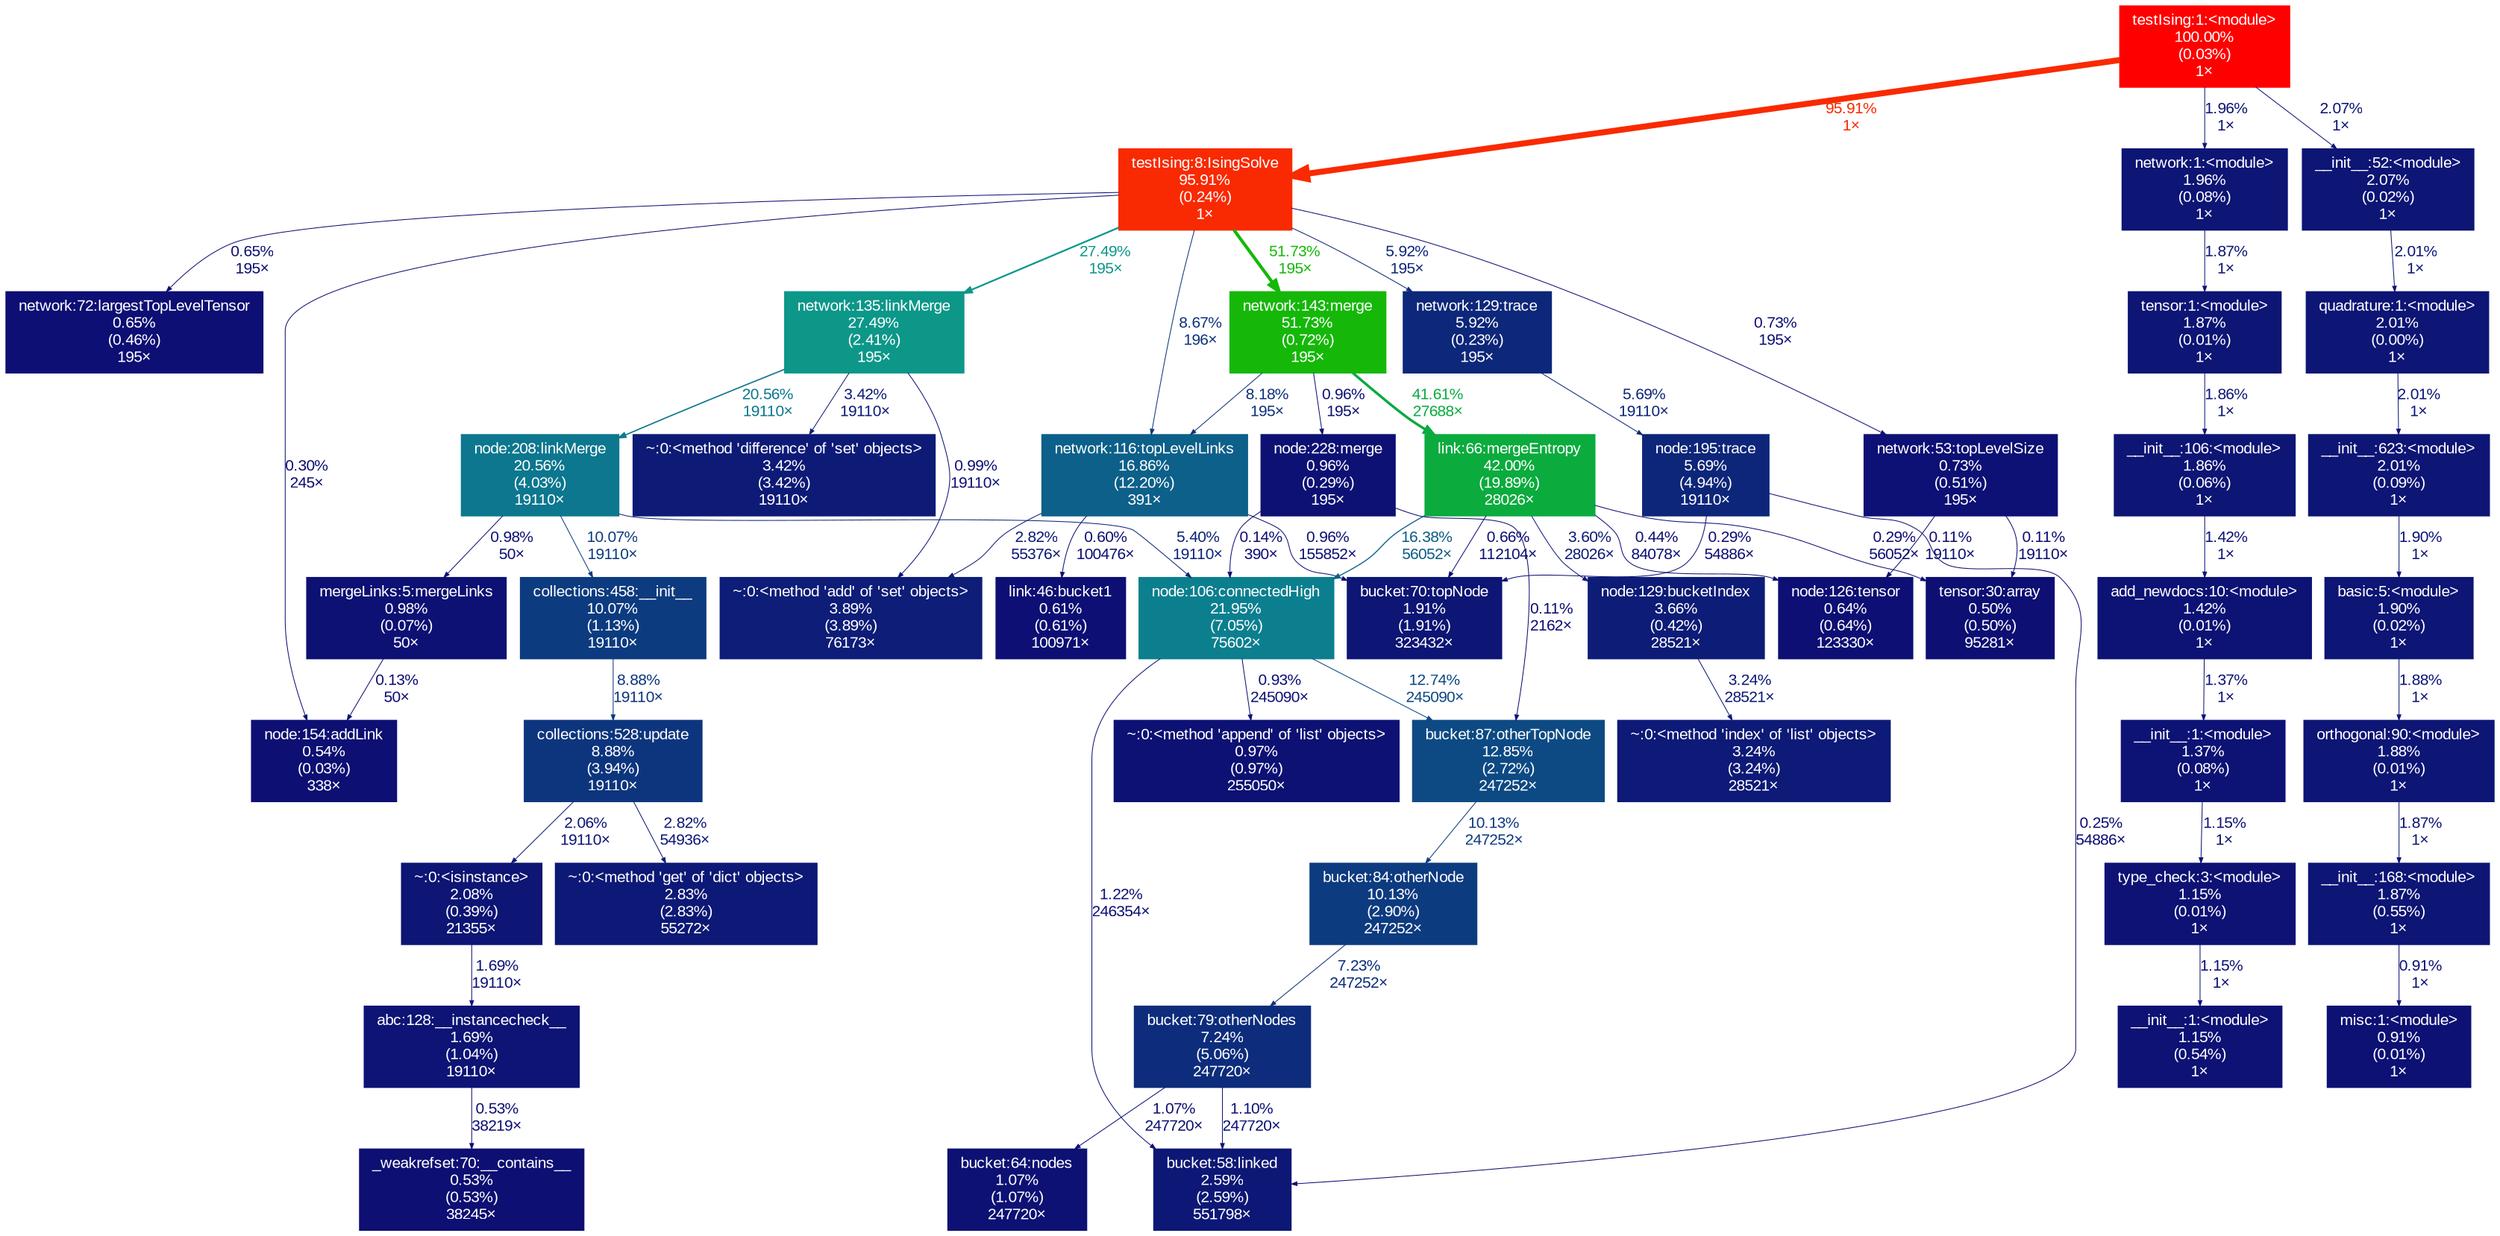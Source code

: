 digraph {
	graph [fontname=Arial, nodesep=0.125, ranksep=0.25];
	node [fontcolor=white, fontname=Arial, height=0, shape=box, style=filled, width=0];
	edge [fontname=Arial];
	5 [color="#f92a01", fontcolor="#ffffff", fontsize="10.00", label="testIsing:8:IsingSolve\n95.91%\n(0.24%)\n1×", tooltip="testIsing.py"];
	5 -> 20 [arrowsize="0.35", color="#0d0e73", fontcolor="#0d0e73", fontsize="10.00", label="0.30%\n245×", labeldistance="0.50", penwidth="0.50"];
	5 -> 123 [arrowsize="0.72", color="#15b809", fontcolor="#15b809", fontsize="10.00", label="51.73%\n195×", labeldistance="2.07", penwidth="2.07"];
	5 -> 129 [arrowsize="0.35", color="#0d277a", fontcolor="#0d277a", fontsize="10.00", label="5.92%\n195×", labeldistance="0.50", penwidth="0.50"];
	5 -> 158 [arrowsize="0.35", color="#0d0f74", fontcolor="#0d0f74", fontsize="10.00", label="0.65%\n195×", labeldistance="0.50", penwidth="0.50"];
	5 -> 160 [arrowsize="0.35", color="#0d1074", fontcolor="#0d1074", fontsize="10.00", label="0.73%\n195×", labeldistance="0.50", penwidth="0.50"];
	5 -> 174 [arrowsize="0.35", color="#0d347e", fontcolor="#0d347e", fontsize="10.00", label="8.67%\n196×", labeldistance="0.50", penwidth="0.50"];
	5 -> 483 [arrowsize="0.52", color="#0c9789", fontcolor="#0c9789", fontsize="10.00", label="27.49%\n195×", labeldistance="1.10", penwidth="1.10"];
	17 [color="#0d1876", fontcolor="#ffffff", fontsize="10.00", label="bucket:58:linked\n2.59%\n(2.59%)\n551798×", tooltip="../TensorNetwork/bucket.py"];
	18 [color="#0c7f8f", fontcolor="#ffffff", fontsize="10.00", label="node:106:connectedHigh\n21.95%\n(7.05%)\n75602×", tooltip="../TensorNetwork/node.py"];
	18 -> 17 [arrowsize="0.35", color="#0d1274", fontcolor="#0d1274", fontsize="10.00", label="1.22%\n246354×", labeldistance="0.50", penwidth="0.50"];
	18 -> 521 [arrowsize="0.35", color="#0d1174", fontcolor="#0d1174", fontsize="10.00", label="0.93%\n245090×", labeldistance="0.50", penwidth="0.50"];
	18 -> 733 [arrowsize="0.36", color="#0d4983", fontcolor="#0d4983", fontsize="10.00", label="12.74%\n245090×", labeldistance="0.51", penwidth="0.51"];
	19 [color="#0d267a", fontcolor="#ffffff", fontsize="10.00", label="node:195:trace\n5.69%\n(4.94%)\n19110×", tooltip="../TensorNetwork/node.py"];
	19 -> 17 [arrowsize="0.35", color="#0d0e73", fontcolor="#0d0e73", fontsize="10.00", label="0.25%\n54886×", labeldistance="0.50", penwidth="0.50"];
	19 -> 546 [arrowsize="0.35", color="#0d0e73", fontcolor="#0d0e73", fontsize="10.00", label="0.29%\n54886×", labeldistance="0.50", penwidth="0.50"];
	20 [color="#0d0f73", fontcolor="#ffffff", fontsize="10.00", label="node:154:addLink\n0.54%\n(0.03%)\n338×", tooltip="../TensorNetwork/node.py"];
	21 [color="#0d1174", fontcolor="#ffffff", fontsize="10.00", label="node:228:merge\n0.96%\n(0.29%)\n195×", tooltip="../TensorNetwork/node.py"];
	21 -> 18 [arrowsize="0.35", color="#0d0d73", fontcolor="#0d0d73", fontsize="10.00", label="0.14%\n390×", labeldistance="0.50", penwidth="0.50"];
	21 -> 733 [arrowsize="0.35", color="#0d0d73", fontcolor="#0d0d73", fontsize="10.00", label="0.11%\n2162×", labeldistance="0.50", penwidth="0.50"];
	22 [color="#0d2d7c", fontcolor="#ffffff", fontsize="10.00", label="bucket:79:otherNodes\n7.24%\n(5.06%)\n247720×", tooltip="../TensorNetwork/bucket.py"];
	22 -> 17 [arrowsize="0.35", color="#0d1174", fontcolor="#0d1174", fontsize="10.00", label="1.10%\n247720×", labeldistance="0.50", penwidth="0.50"];
	22 -> 639 [arrowsize="0.35", color="#0d1174", fontcolor="#0d1174", fontsize="10.00", label="1.07%\n247720×", labeldistance="0.50", penwidth="0.50"];
	44 [color="#0d1274", fontcolor="#ffffff", fontsize="10.00", label="__init__:1:<module>\n1.15%\n(0.54%)\n1×", tooltip="/usr/local/lib/python2.7/site-packages/numpy/core/__init__.py"];
	46 [color="#0d1275", fontcolor="#ffffff", fontsize="10.00", label="__init__:1:<module>\n1.37%\n(0.08%)\n1×", tooltip="/usr/local/lib/python2.7/site-packages/numpy/lib/__init__.py"];
	46 -> 467 [arrowsize="0.35", color="#0d1274", fontcolor="#0d1274", fontsize="10.00", label="1.15%\n1×", labeldistance="0.50", penwidth="0.50"];
	47 [color="#0d1375", fontcolor="#ffffff", fontsize="10.00", label="add_newdocs:10:<module>\n1.42%\n(0.01%)\n1×", tooltip="/usr/local/lib/python2.7/site-packages/numpy/add_newdocs.py"];
	47 -> 46 [arrowsize="0.35", color="#0d1275", fontcolor="#0d1275", fontsize="10.00", label="1.37%\n1×", labeldistance="0.50", penwidth="0.50"];
	53 [color="#0d1575", fontcolor="#ffffff", fontsize="10.00", label="__init__:168:<module>\n1.87%\n(0.55%)\n1×", tooltip="/usr/local/lib/python2.7/site-packages/scipy/linalg/__init__.py"];
	53 -> 573 [arrowsize="0.35", color="#0d1174", fontcolor="#0d1174", fontsize="10.00", label="0.91%\n1×", labeldistance="0.50", penwidth="0.50"];
	67 [color="#0d1575", fontcolor="#ffffff", fontsize="10.00", label="network:1:<module>\n1.96%\n(0.08%)\n1×", tooltip="../TensorNetwork/network.py"];
	67 -> 116 [arrowsize="0.35", color="#0d1575", fontcolor="#0d1575", fontsize="10.00", label="1.87%\n1×", labeldistance="0.50", penwidth="0.50"];
	116 [color="#0d1575", fontcolor="#ffffff", fontsize="10.00", label="tensor:1:<module>\n1.87%\n(0.01%)\n1×", tooltip="../TensorNetwork/tensor.py"];
	116 -> 189 [arrowsize="0.35", color="#0d1575", fontcolor="#0d1575", fontsize="10.00", label="1.86%\n1×", labeldistance="0.50", penwidth="0.50"];
	122 [color="#0bab3e", fontcolor="#ffffff", fontsize="10.00", label="link:66:mergeEntropy\n42.00%\n(19.89%)\n28026×", tooltip="../TensorNetwork/link.py"];
	122 -> 18 [arrowsize="0.40", color="#0c5d88", fontcolor="#0c5d88", fontsize="10.00", label="16.38%\n56052×", labeldistance="0.66", penwidth="0.66"];
	122 -> 157 [arrowsize="0.35", color="#0d0e73", fontcolor="#0d0e73", fontsize="10.00", label="0.29%\n56052×", labeldistance="0.50", penwidth="0.50"];
	122 -> 546 [arrowsize="0.35", color="#0d0f74", fontcolor="#0d0f74", fontsize="10.00", label="0.66%\n112104×", labeldistance="0.50", penwidth="0.50"];
	122 -> 647 [arrowsize="0.35", color="#0d0f73", fontcolor="#0d0f73", fontsize="10.00", label="0.44%\n84078×", labeldistance="0.50", penwidth="0.50"];
	122 -> 706 [arrowsize="0.35", color="#0d1c77", fontcolor="#0d1c77", fontsize="10.00", label="3.60%\n28026×", labeldistance="0.50", penwidth="0.50"];
	123 [color="#15b809", fontcolor="#ffffff", fontsize="10.00", label="network:143:merge\n51.73%\n(0.72%)\n195×", tooltip="../TensorNetwork/network.py"];
	123 -> 21 [arrowsize="0.35", color="#0d1174", fontcolor="#0d1174", fontsize="10.00", label="0.96%\n195×", labeldistance="0.50", penwidth="0.50"];
	123 -> 122 [arrowsize="0.65", color="#0baa40", fontcolor="#0baa40", fontsize="10.00", label="41.61%\n27688×", labeldistance="1.66", penwidth="1.66"];
	123 -> 174 [arrowsize="0.35", color="#0d327d", fontcolor="#0d327d", fontsize="10.00", label="8.18%\n195×", labeldistance="0.50", penwidth="0.50"];
	127 [color="#ff0000", fontcolor="#ffffff", fontsize="10.00", label="testIsing:1:<module>\n100.00%\n(0.03%)\n1×", tooltip="testIsing.py"];
	127 -> 5 [arrowsize="0.98", color="#f92a01", fontcolor="#f92a01", fontsize="10.00", label="95.91%\n1×", labeldistance="3.84", penwidth="3.84"];
	127 -> 67 [arrowsize="0.35", color="#0d1575", fontcolor="#0d1575", fontsize="10.00", label="1.96%\n1×", labeldistance="0.50", penwidth="0.50"];
	127 -> 278 [arrowsize="0.35", color="#0d1575", fontcolor="#0d1575", fontsize="10.00", label="2.07%\n1×", labeldistance="0.50", penwidth="0.50"];
	129 [color="#0d277a", fontcolor="#ffffff", fontsize="10.00", label="network:129:trace\n5.92%\n(0.23%)\n195×", tooltip="../TensorNetwork/network.py"];
	129 -> 19 [arrowsize="0.35", color="#0d267a", fontcolor="#0d267a", fontsize="10.00", label="5.69%\n19110×", labeldistance="0.50", penwidth="0.50"];
	130 [color="#0d1475", fontcolor="#ffffff", fontsize="10.00", label="abc:128:__instancecheck__\n1.69%\n(1.04%)\n19110×", tooltip="/usr/local/Cellar/python/2.7.12/Frameworks/Python.framework/Versions/2.7/lib/python2.7/abc.py"];
	130 -> 703 [arrowsize="0.35", color="#0d0f73", fontcolor="#0d0f73", fontsize="10.00", label="0.53%\n38219×", labeldistance="0.50", penwidth="0.50"];
	131 [color="#0d1575", fontcolor="#ffffff", fontsize="10.00", label="~:0:<isinstance>\n2.08%\n(0.39%)\n21355×", tooltip="~"];
	131 -> 130 [arrowsize="0.35", color="#0d1475", fontcolor="#0d1475", fontsize="10.00", label="1.69%\n19110×", labeldistance="0.50", penwidth="0.50"];
	139 [color="#0d357e", fontcolor="#ffffff", fontsize="10.00", label="collections:528:update\n8.88%\n(3.94%)\n19110×", tooltip="/usr/local/Cellar/python/2.7.12/Frameworks/Python.framework/Versions/2.7/lib/python2.7/collections.py"];
	139 -> 131 [arrowsize="0.35", color="#0d1575", fontcolor="#0d1575", fontsize="10.00", label="2.06%\n19110×", labeldistance="0.50", penwidth="0.50"];
	139 -> 712 [arrowsize="0.35", color="#0d1976", fontcolor="#0d1976", fontsize="10.00", label="2.82%\n54936×", labeldistance="0.50", penwidth="0.50"];
	157 [color="#0d0f73", fontcolor="#ffffff", fontsize="10.00", label="tensor:30:array\n0.50%\n(0.50%)\n95281×", tooltip="../TensorNetwork/tensor.py"];
	158 [color="#0d0f74", fontcolor="#ffffff", fontsize="10.00", label="network:72:largestTopLevelTensor\n0.65%\n(0.46%)\n195×", tooltip="../TensorNetwork/network.py"];
	160 [color="#0d1074", fontcolor="#ffffff", fontsize="10.00", label="network:53:topLevelSize\n0.73%\n(0.51%)\n195×", tooltip="../TensorNetwork/network.py"];
	160 -> 157 [arrowsize="0.35", color="#0d0d73", fontcolor="#0d0d73", fontsize="10.00", label="0.11%\n19110×", labeldistance="0.50", penwidth="0.50"];
	160 -> 647 [arrowsize="0.35", color="#0d0d73", fontcolor="#0d0d73", fontsize="10.00", label="0.11%\n19110×", labeldistance="0.50", penwidth="0.50"];
	161 [color="#0d1174", fontcolor="#ffffff", fontsize="10.00", label="mergeLinks:5:mergeLinks\n0.98%\n(0.07%)\n50×", tooltip="../TensorNetwork/mergeLinks.py"];
	161 -> 20 [arrowsize="0.35", color="#0d0d73", fontcolor="#0d0d73", fontsize="10.00", label="0.13%\n50×", labeldistance="0.50", penwidth="0.50"];
	173 [color="#0d0f74", fontcolor="#ffffff", fontsize="10.00", label="link:46:bucket1\n0.61%\n(0.61%)\n100971×", tooltip="../TensorNetwork/link.py"];
	174 [color="#0c6089", fontcolor="#ffffff", fontsize="10.00", label="network:116:topLevelLinks\n16.86%\n(12.20%)\n391×", tooltip="../TensorNetwork/network.py"];
	174 -> 173 [arrowsize="0.35", color="#0d0f74", fontcolor="#0d0f74", fontsize="10.00", label="0.60%\n100476×", labeldistance="0.50", penwidth="0.50"];
	174 -> 482 [arrowsize="0.35", color="#0d1976", fontcolor="#0d1976", fontsize="10.00", label="2.82%\n55376×", labeldistance="0.50", penwidth="0.50"];
	174 -> 546 [arrowsize="0.35", color="#0d1174", fontcolor="#0d1174", fontsize="10.00", label="0.96%\n155852×", labeldistance="0.50", penwidth="0.50"];
	177 [color="#0d1575", fontcolor="#ffffff", fontsize="10.00", label="__init__:623:<module>\n2.01%\n(0.09%)\n1×", tooltip="/usr/local/lib/python2.7/site-packages/scipy/special/__init__.py"];
	177 -> 337 [arrowsize="0.35", color="#0d1575", fontcolor="#0d1575", fontsize="10.00", label="1.90%\n1×", labeldistance="0.50", penwidth="0.50"];
	189 [color="#0d1575", fontcolor="#ffffff", fontsize="10.00", label="__init__:106:<module>\n1.86%\n(0.06%)\n1×", tooltip="/usr/local/lib/python2.7/site-packages/numpy/__init__.py"];
	189 -> 47 [arrowsize="0.35", color="#0d1375", fontcolor="#0d1375", fontsize="10.00", label="1.42%\n1×", labeldistance="0.50", penwidth="0.50"];
	258 [color="#0d3b80", fontcolor="#ffffff", fontsize="10.00", label="collections:458:__init__\n10.07%\n(1.13%)\n19110×", tooltip="/usr/local/Cellar/python/2.7.12/Frameworks/Python.framework/Versions/2.7/lib/python2.7/collections.py"];
	258 -> 139 [arrowsize="0.35", color="#0d357e", fontcolor="#0d357e", fontsize="10.00", label="8.88%\n19110×", labeldistance="0.50", penwidth="0.50"];
	259 [color="#0c778e", fontcolor="#ffffff", fontsize="10.00", label="node:208:linkMerge\n20.56%\n(4.03%)\n19110×", tooltip="../TensorNetwork/node.py"];
	259 -> 18 [arrowsize="0.35", color="#0d247a", fontcolor="#0d247a", fontsize="10.00", label="5.40%\n19110×", labeldistance="0.50", penwidth="0.50"];
	259 -> 161 [arrowsize="0.35", color="#0d1174", fontcolor="#0d1174", fontsize="10.00", label="0.98%\n50×", labeldistance="0.50", penwidth="0.50"];
	259 -> 258 [arrowsize="0.35", color="#0d3b80", fontcolor="#0d3b80", fontsize="10.00", label="10.07%\n19110×", labeldistance="0.50", penwidth="0.50"];
	278 [color="#0d1575", fontcolor="#ffffff", fontsize="10.00", label="__init__:52:<module>\n2.07%\n(0.02%)\n1×", tooltip="/usr/local/lib/python2.7/site-packages/scipy/integrate/__init__.py"];
	278 -> 351 [arrowsize="0.35", color="#0d1575", fontcolor="#0d1575", fontsize="10.00", label="2.01%\n1×", labeldistance="0.50", penwidth="0.50"];
	336 [color="#0d1575", fontcolor="#ffffff", fontsize="10.00", label="orthogonal:90:<module>\n1.88%\n(0.01%)\n1×", tooltip="/usr/local/lib/python2.7/site-packages/scipy/special/orthogonal.py"];
	336 -> 53 [arrowsize="0.35", color="#0d1575", fontcolor="#0d1575", fontsize="10.00", label="1.87%\n1×", labeldistance="0.50", penwidth="0.50"];
	337 [color="#0d1575", fontcolor="#ffffff", fontsize="10.00", label="basic:5:<module>\n1.90%\n(0.02%)\n1×", tooltip="/usr/local/lib/python2.7/site-packages/scipy/special/basic.py"];
	337 -> 336 [arrowsize="0.35", color="#0d1575", fontcolor="#0d1575", fontsize="10.00", label="1.88%\n1×", labeldistance="0.50", penwidth="0.50"];
	351 [color="#0d1575", fontcolor="#ffffff", fontsize="10.00", label="quadrature:1:<module>\n2.01%\n(0.00%)\n1×", tooltip="/usr/local/lib/python2.7/site-packages/scipy/integrate/quadrature.py"];
	351 -> 177 [arrowsize="0.35", color="#0d1575", fontcolor="#0d1575", fontsize="10.00", label="2.01%\n1×", labeldistance="0.50", penwidth="0.50"];
	467 [color="#0d1274", fontcolor="#ffffff", fontsize="10.00", label="type_check:3:<module>\n1.15%\n(0.01%)\n1×", tooltip="/usr/local/lib/python2.7/site-packages/numpy/lib/type_check.py"];
	467 -> 44 [arrowsize="0.35", color="#0d1274", fontcolor="#0d1274", fontsize="10.00", label="1.15%\n1×", labeldistance="0.50", penwidth="0.50"];
	482 [color="#0d1d78", fontcolor="#ffffff", fontsize="10.00", label="~:0:<method 'add' of 'set' objects>\n3.89%\n(3.89%)\n76173×", tooltip="~"];
	483 [color="#0c9789", fontcolor="#ffffff", fontsize="10.00", label="network:135:linkMerge\n27.49%\n(2.41%)\n195×", tooltip="../TensorNetwork/network.py"];
	483 -> 259 [arrowsize="0.45", color="#0c778e", fontcolor="#0c778e", fontsize="10.00", label="20.56%\n19110×", labeldistance="0.82", penwidth="0.82"];
	483 -> 482 [arrowsize="0.35", color="#0d1174", fontcolor="#0d1174", fontsize="10.00", label="0.99%\n19110×", labeldistance="0.50", penwidth="0.50"];
	483 -> 623 [arrowsize="0.35", color="#0d1b77", fontcolor="#0d1b77", fontsize="10.00", label="3.42%\n19110×", labeldistance="0.50", penwidth="0.50"];
	510 [color="#0d3b80", fontcolor="#ffffff", fontsize="10.00", label="bucket:84:otherNode\n10.13%\n(2.90%)\n247252×", tooltip="../TensorNetwork/bucket.py"];
	510 -> 22 [arrowsize="0.35", color="#0d2d7c", fontcolor="#0d2d7c", fontsize="10.00", label="7.23%\n247252×", labeldistance="0.50", penwidth="0.50"];
	521 [color="#0d1174", fontcolor="#ffffff", fontsize="10.00", label="~:0:<method 'append' of 'list' objects>\n0.97%\n(0.97%)\n255050×", tooltip="~"];
	546 [color="#0d1575", fontcolor="#ffffff", fontsize="10.00", label="bucket:70:topNode\n1.91%\n(1.91%)\n323432×", tooltip="../TensorNetwork/bucket.py"];
	573 [color="#0d1174", fontcolor="#ffffff", fontsize="10.00", label="misc:1:<module>\n0.91%\n(0.01%)\n1×", tooltip="/usr/local/lib/python2.7/site-packages/scipy/linalg/misc.py"];
	623 [color="#0d1b77", fontcolor="#ffffff", fontsize="10.00", label="~:0:<method 'difference' of 'set' objects>\n3.42%\n(3.42%)\n19110×", tooltip="~"];
	639 [color="#0d1174", fontcolor="#ffffff", fontsize="10.00", label="bucket:64:nodes\n1.07%\n(1.07%)\n247720×", tooltip="../TensorNetwork/bucket.py"];
	647 [color="#0d0f74", fontcolor="#ffffff", fontsize="10.00", label="node:126:tensor\n0.64%\n(0.64%)\n123330×", tooltip="../TensorNetwork/node.py"];
	703 [color="#0d0f73", fontcolor="#ffffff", fontsize="10.00", label="_weakrefset:70:__contains__\n0.53%\n(0.53%)\n38245×", tooltip="/usr/local/Cellar/python/2.7.12/Frameworks/Python.framework/Versions/2.7/lib/python2.7/_weakrefset.py"];
	706 [color="#0d1c77", fontcolor="#ffffff", fontsize="10.00", label="node:129:bucketIndex\n3.66%\n(0.42%)\n28521×", tooltip="../TensorNetwork/node.py"];
	706 -> 772 [arrowsize="0.35", color="#0d1a77", fontcolor="#0d1a77", fontsize="10.00", label="3.24%\n28521×", labeldistance="0.50", penwidth="0.50"];
	712 [color="#0d1976", fontcolor="#ffffff", fontsize="10.00", label="~:0:<method 'get' of 'dict' objects>\n2.83%\n(2.83%)\n55272×", tooltip="~"];
	733 [color="#0d4a83", fontcolor="#ffffff", fontsize="10.00", label="bucket:87:otherTopNode\n12.85%\n(2.72%)\n247252×", tooltip="../TensorNetwork/bucket.py"];
	733 -> 510 [arrowsize="0.35", color="#0d3b80", fontcolor="#0d3b80", fontsize="10.00", label="10.13%\n247252×", labeldistance="0.50", penwidth="0.50"];
	772 [color="#0d1a77", fontcolor="#ffffff", fontsize="10.00", label="~:0:<method 'index' of 'list' objects>\n3.24%\n(3.24%)\n28521×", tooltip="~"];
}
